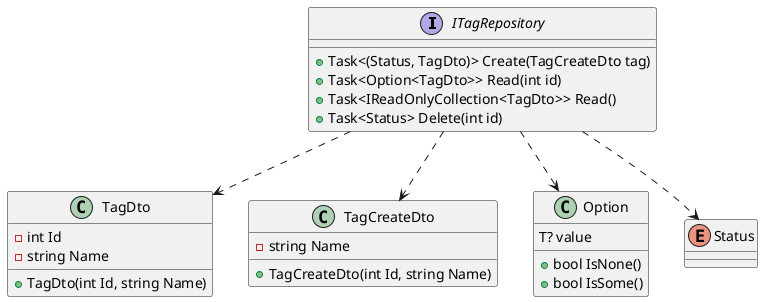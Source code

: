 @startuml

interface ITagRepository {
  + Task<(Status, TagDto)> Create(TagCreateDto tag)
  + Task<Option<TagDto>> Read(int id)
  + Task<IReadOnlyCollection<TagDto>> Read()
  + Task<Status> Delete(int id)
}

class TagDto {
  - int Id
  - string Name
  + TagDto(int Id, string Name)
}

class TagCreateDto {
  - string Name
  + TagCreateDto(int Id, string Name)
}

class Option {
  T? value

  + bool IsNone()
  + bool IsSome()
}

enum Status

ITagRepository ..> TagCreateDto
ITagRepository ..> TagDto
ITagRepository ..> Status
ITagRepository ..> Option

@enduml


